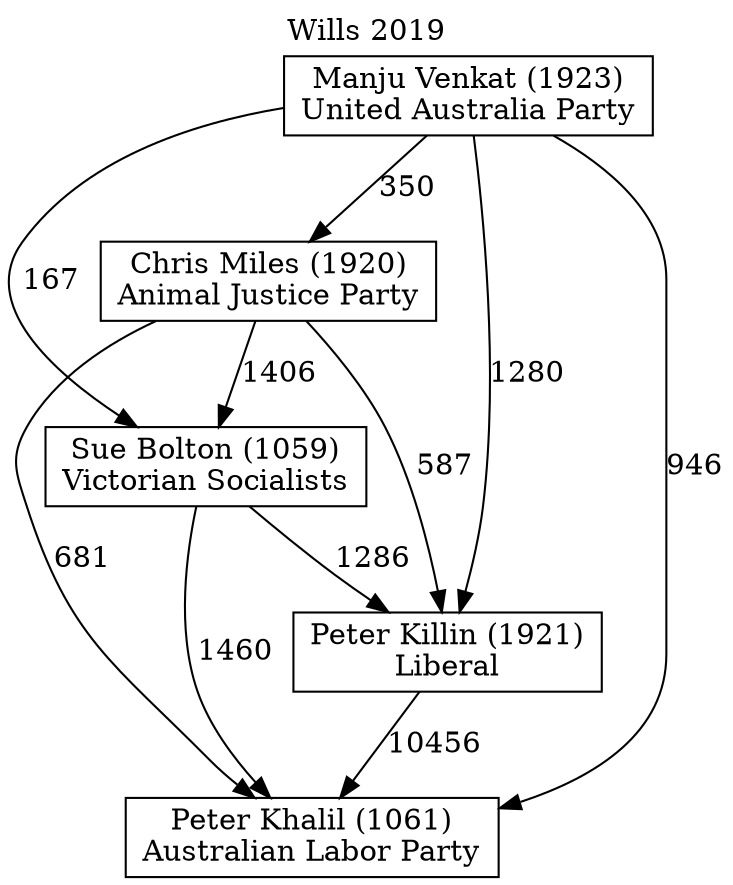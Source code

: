 // House preference flow
digraph "Peter Khalil (1061)_Wills_2019" {
	graph [label="Wills 2019" labelloc=t mclimit=10]
	node [shape=box]
	"Peter Khalil (1061)" [label="Peter Khalil (1061)
Australian Labor Party"]
	"Peter Killin (1921)" [label="Peter Killin (1921)
Liberal"]
	"Sue Bolton (1059)" [label="Sue Bolton (1059)
Victorian Socialists"]
	"Chris Miles (1920)" [label="Chris Miles (1920)
Animal Justice Party"]
	"Manju Venkat (1923)" [label="Manju Venkat (1923)
United Australia Party"]
	"Peter Killin (1921)" -> "Peter Khalil (1061)" [label=10456]
	"Sue Bolton (1059)" -> "Peter Killin (1921)" [label=1286]
	"Chris Miles (1920)" -> "Sue Bolton (1059)" [label=1406]
	"Manju Venkat (1923)" -> "Chris Miles (1920)" [label=350]
	"Sue Bolton (1059)" -> "Peter Khalil (1061)" [label=1460]
	"Chris Miles (1920)" -> "Peter Khalil (1061)" [label=681]
	"Manju Venkat (1923)" -> "Peter Khalil (1061)" [label=946]
	"Manju Venkat (1923)" -> "Sue Bolton (1059)" [label=167]
	"Chris Miles (1920)" -> "Peter Killin (1921)" [label=587]
	"Manju Venkat (1923)" -> "Peter Killin (1921)" [label=1280]
}
